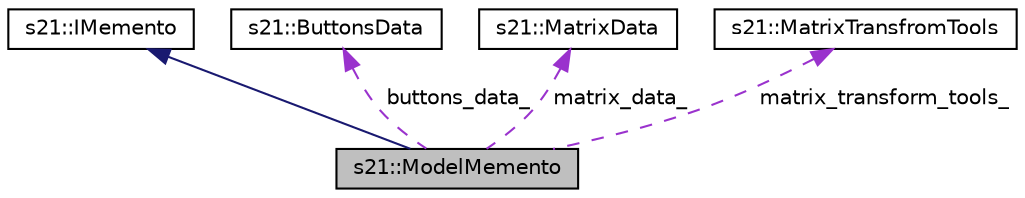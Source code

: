 digraph "s21::ModelMemento"
{
 // LATEX_PDF_SIZE
  edge [fontname="Helvetica",fontsize="10",labelfontname="Helvetica",labelfontsize="10"];
  node [fontname="Helvetica",fontsize="10",shape=record];
  Node1 [label="s21::ModelMemento",height=0.2,width=0.4,color="black", fillcolor="grey75", style="filled", fontcolor="black",tooltip="Class-cell for storing data."];
  Node2 -> Node1 [dir="back",color="midnightblue",fontsize="10",style="solid",fontname="Helvetica"];
  Node2 [label="s21::IMemento",height=0.2,width=0.4,color="black", fillcolor="white", style="filled",URL="$classs21_1_1IMemento.html",tooltip="An interface that allows you to save current transformations."];
  Node3 -> Node1 [dir="back",color="darkorchid3",fontsize="10",style="dashed",label=" buttons_data_" ,fontname="Helvetica"];
  Node3 [label="s21::ButtonsData",height=0.2,width=0.4,color="black", fillcolor="white", style="filled",URL="$structs21_1_1ButtonsData.html",tooltip="Stores transformation data received from the user interface."];
  Node4 -> Node1 [dir="back",color="darkorchid3",fontsize="10",style="dashed",label=" matrix_data_" ,fontname="Helvetica"];
  Node4 [label="s21::MatrixData",height=0.2,width=0.4,color="black", fillcolor="white", style="filled",URL="$structs21_1_1MatrixData.html",tooltip="Stores matrix data."];
  Node5 -> Node1 [dir="back",color="darkorchid3",fontsize="10",style="dashed",label=" matrix_transform_tools_" ,fontname="Helvetica"];
  Node5 [label="s21::MatrixTransfromTools",height=0.2,width=0.4,color="black", fillcolor="white", style="filled",URL="$structs21_1_1MatrixTransfromTools.html",tooltip="Stores matrix transformation data."];
}
